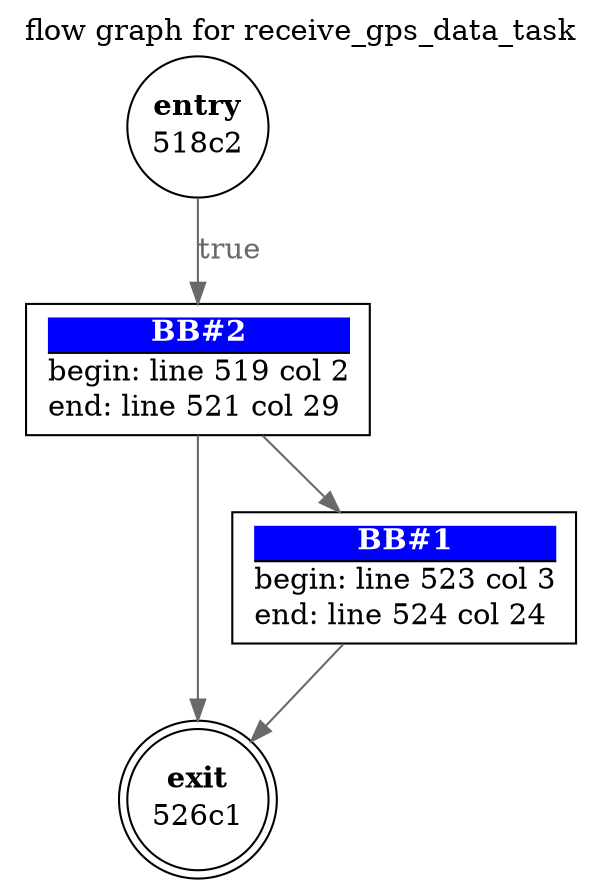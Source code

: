 digraph receivegpsdatatask{ 
  label="flow graph for receive_gps_data_task"
  labelloc="t"
  0 [label=<<TABLE border="0" cellborder="0" cellpadding="0"><TR><TD border="0" bgcolor="#ffffff" sides="b"><FONT color="#000000"><B>exit</B></FONT></TD></TR><TR><TD>526c1</TD></TR></TABLE>>, shape=doublecircle, margin=0]
  1 [label=<<TABLE border="0" cellborder="0" cellpadding="0"><TR><TD border="1" bgcolor="#0000ff" sides="b"><FONT color="#ffffff"><B>BB#1</B></FONT></TD></TR><TR><TD align="left">begin: line 523 col 3</TD></TR><TR><TD align="left">end: line 524 col 24</TD></TR></TABLE>>, shape=box]
  1->0[label="" fontcolor=dimgray color=dimgray]
  2 [label=<<TABLE border="0" cellborder="0" cellpadding="0"><TR><TD border="1" bgcolor="#0000ff" sides="b"><FONT color="#ffffff"><B>BB#2</B></FONT></TD></TR><TR><TD align="left">begin: line 519 col 2</TD></TR><TR><TD align="left">end: line 521 col 29</TD></TR></TABLE>>, shape=box]
  2->1[label="" fontcolor=dimgray color=dimgray]
  2->0[label="" fontcolor=dimgray color=dimgray]
  3 [label=<<TABLE border="0" cellborder="0" cellpadding="0"><TR><TD border="0" bgcolor="#ffffff" sides="b"><FONT color="#000000"><B>entry</B></FONT></TD></TR><TR><TD>518c2</TD></TR></TABLE>>, shape=circle, margin=0]
  3->2[label="true" fontcolor=dimgray color=dimgray]
}
